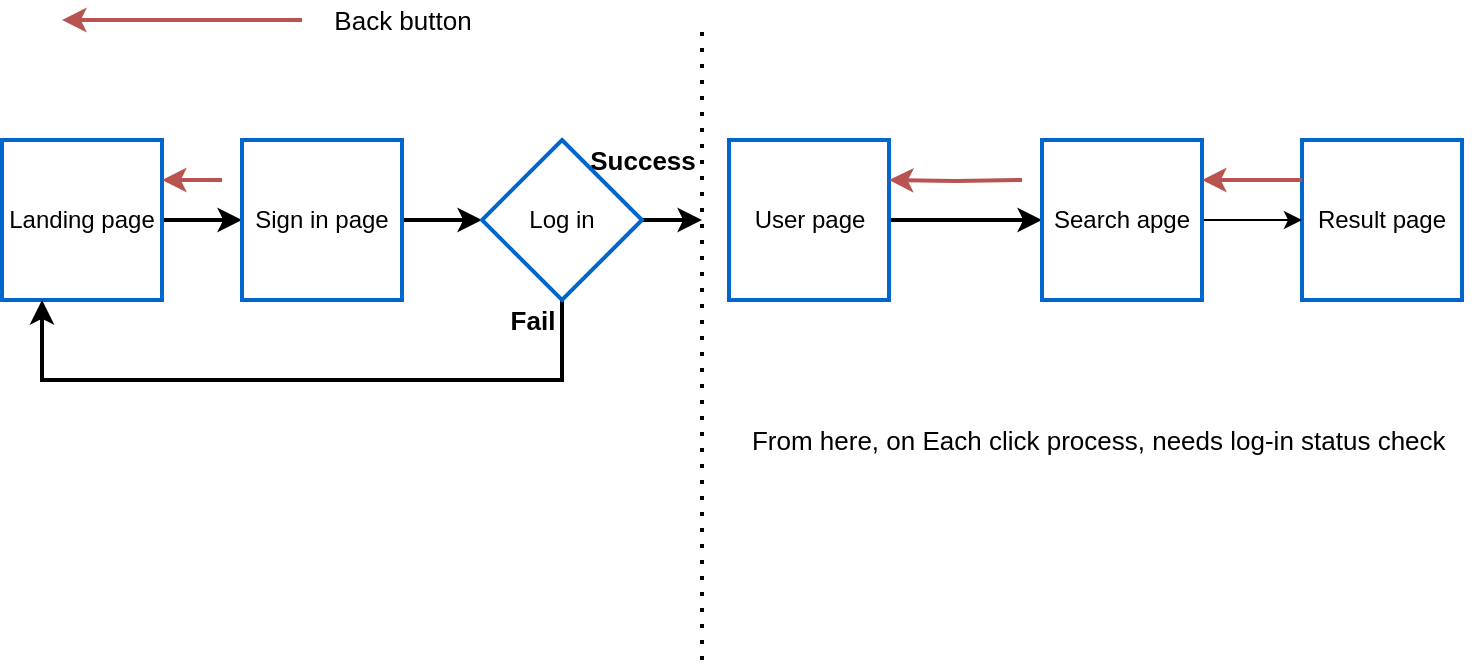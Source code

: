 <mxfile version="14.9.6" type="device"><diagram id="CkJ_HrlX2bVKTCdCD35f" name="페이지-1"><mxGraphModel dx="1024" dy="592" grid="1" gridSize="10" guides="1" tooltips="1" connect="1" arrows="1" fold="1" page="1" pageScale="1" pageWidth="827" pageHeight="1169" math="0" shadow="0"><root><mxCell id="0"/><mxCell id="1" parent="0"/><mxCell id="lmK2P4O-tnLeGbP3BONY-9" style="edgeStyle=orthogonalEdgeStyle;rounded=0;orthogonalLoop=1;jettySize=auto;html=1;exitX=1;exitY=0.5;exitDx=0;exitDy=0;strokeWidth=2;" edge="1" parent="1" source="lmK2P4O-tnLeGbP3BONY-1"><mxGeometry relative="1" as="geometry"><mxPoint x="170" y="180" as="targetPoint"/></mxGeometry></mxCell><mxCell id="lmK2P4O-tnLeGbP3BONY-1" value="Landing page" style="whiteSpace=wrap;html=1;aspect=fixed;strokeWidth=2;strokeColor=#0066CC;" vertex="1" parent="1"><mxGeometry x="50" y="140" width="80" height="80" as="geometry"/></mxCell><mxCell id="lmK2P4O-tnLeGbP3BONY-2" value="Result page" style="whiteSpace=wrap;html=1;aspect=fixed;strokeWidth=2;strokeColor=#0066CC;" vertex="1" parent="1"><mxGeometry x="700" y="140" width="80" height="80" as="geometry"/></mxCell><mxCell id="lmK2P4O-tnLeGbP3BONY-11" style="edgeStyle=orthogonalEdgeStyle;rounded=0;orthogonalLoop=1;jettySize=auto;html=1;exitX=1;exitY=0.5;exitDx=0;exitDy=0;strokeWidth=2;entryX=0;entryY=0.5;entryDx=0;entryDy=0;" edge="1" parent="1" source="lmK2P4O-tnLeGbP3BONY-3" target="lmK2P4O-tnLeGbP3BONY-10"><mxGeometry relative="1" as="geometry"><mxPoint x="280" y="180" as="targetPoint"/></mxGeometry></mxCell><mxCell id="lmK2P4O-tnLeGbP3BONY-3" value="Sign in page" style="whiteSpace=wrap;html=1;aspect=fixed;strokeWidth=2;strokeColor=#0066CC;" vertex="1" parent="1"><mxGeometry x="170" y="140" width="80" height="80" as="geometry"/></mxCell><mxCell id="lmK2P4O-tnLeGbP3BONY-13" style="edgeStyle=orthogonalEdgeStyle;rounded=0;orthogonalLoop=1;jettySize=auto;html=1;entryX=0;entryY=0.5;entryDx=0;entryDy=0;strokeWidth=2;" edge="1" parent="1" source="lmK2P4O-tnLeGbP3BONY-4" target="lmK2P4O-tnLeGbP3BONY-5"><mxGeometry relative="1" as="geometry"/></mxCell><mxCell id="lmK2P4O-tnLeGbP3BONY-4" value="User page" style="whiteSpace=wrap;html=1;aspect=fixed;strokeWidth=2;strokeColor=#0066CC;" vertex="1" parent="1"><mxGeometry x="413.5" y="140" width="80" height="80" as="geometry"/></mxCell><mxCell id="lmK2P4O-tnLeGbP3BONY-6" style="edgeStyle=orthogonalEdgeStyle;rounded=0;orthogonalLoop=1;jettySize=auto;html=1;entryX=0;entryY=0.5;entryDx=0;entryDy=0;" edge="1" parent="1" source="lmK2P4O-tnLeGbP3BONY-5" target="lmK2P4O-tnLeGbP3BONY-2"><mxGeometry relative="1" as="geometry"/></mxCell><mxCell id="lmK2P4O-tnLeGbP3BONY-5" value="Search apge" style="whiteSpace=wrap;html=1;aspect=fixed;strokeWidth=2;strokeColor=#0066CC;" vertex="1" parent="1"><mxGeometry x="570" y="140" width="80" height="80" as="geometry"/></mxCell><mxCell id="lmK2P4O-tnLeGbP3BONY-7" style="edgeStyle=orthogonalEdgeStyle;rounded=0;orthogonalLoop=1;jettySize=auto;html=1;strokeWidth=2;fillColor=#f8cecc;strokeColor=#b85450;" edge="1" parent="1"><mxGeometry relative="1" as="geometry"><mxPoint x="200" y="80" as="sourcePoint"/><mxPoint x="80" y="80" as="targetPoint"/></mxGeometry></mxCell><mxCell id="lmK2P4O-tnLeGbP3BONY-8" value="&lt;font style=&quot;font-size: 13px&quot;&gt;Back button&lt;/font&gt;" style="text;html=1;align=center;verticalAlign=middle;resizable=0;points=[];autosize=1;strokeColor=none;" vertex="1" parent="1"><mxGeometry x="210" y="70" width="80" height="20" as="geometry"/></mxCell><mxCell id="lmK2P4O-tnLeGbP3BONY-12" style="edgeStyle=orthogonalEdgeStyle;rounded=0;orthogonalLoop=1;jettySize=auto;html=1;exitX=1;exitY=0.5;exitDx=0;exitDy=0;strokeWidth=2;" edge="1" parent="1" source="lmK2P4O-tnLeGbP3BONY-10"><mxGeometry relative="1" as="geometry"><mxPoint x="400" y="180" as="targetPoint"/></mxGeometry></mxCell><mxCell id="lmK2P4O-tnLeGbP3BONY-16" style="edgeStyle=orthogonalEdgeStyle;rounded=0;orthogonalLoop=1;jettySize=auto;html=1;exitX=0.5;exitY=1;exitDx=0;exitDy=0;entryX=0.25;entryY=1;entryDx=0;entryDy=0;strokeWidth=2;" edge="1" parent="1" source="lmK2P4O-tnLeGbP3BONY-10" target="lmK2P4O-tnLeGbP3BONY-1"><mxGeometry relative="1" as="geometry"><Array as="points"><mxPoint x="330" y="260"/><mxPoint x="70" y="260"/></Array></mxGeometry></mxCell><mxCell id="lmK2P4O-tnLeGbP3BONY-10" value="Log in" style="rhombus;whiteSpace=wrap;html=1;strokeColor=#0066CC;strokeWidth=2;" vertex="1" parent="1"><mxGeometry x="290" y="140" width="80" height="80" as="geometry"/></mxCell><mxCell id="lmK2P4O-tnLeGbP3BONY-14" value="&lt;font style=&quot;font-size: 13px&quot;&gt;&lt;b&gt;Success&lt;/b&gt;&lt;/font&gt;" style="text;html=1;align=center;verticalAlign=middle;resizable=0;points=[];autosize=1;strokeColor=none;" vertex="1" parent="1"><mxGeometry x="335" y="140" width="70" height="20" as="geometry"/></mxCell><mxCell id="lmK2P4O-tnLeGbP3BONY-15" value="&lt;font style=&quot;font-size: 13px&quot;&gt;&lt;b&gt;Fail&lt;/b&gt;&lt;/font&gt;" style="text;html=1;align=center;verticalAlign=middle;resizable=0;points=[];autosize=1;strokeColor=none;" vertex="1" parent="1"><mxGeometry x="295" y="220" width="40" height="20" as="geometry"/></mxCell><mxCell id="lmK2P4O-tnLeGbP3BONY-17" style="edgeStyle=orthogonalEdgeStyle;rounded=0;orthogonalLoop=1;jettySize=auto;html=1;strokeWidth=2;fillColor=#f8cecc;strokeColor=#b85450;exitX=0;exitY=0.25;exitDx=0;exitDy=0;entryX=1;entryY=0.25;entryDx=0;entryDy=0;" edge="1" parent="1" source="lmK2P4O-tnLeGbP3BONY-2" target="lmK2P4O-tnLeGbP3BONY-5"><mxGeometry relative="1" as="geometry"><mxPoint x="740" y="120" as="sourcePoint"/><mxPoint x="620" y="120" as="targetPoint"/></mxGeometry></mxCell><mxCell id="lmK2P4O-tnLeGbP3BONY-18" style="edgeStyle=orthogonalEdgeStyle;rounded=0;orthogonalLoop=1;jettySize=auto;html=1;strokeWidth=2;fillColor=#f8cecc;strokeColor=#b85450;entryX=1;entryY=0.25;entryDx=0;entryDy=0;" edge="1" parent="1" target="lmK2P4O-tnLeGbP3BONY-4"><mxGeometry relative="1" as="geometry"><mxPoint x="560" y="160" as="sourcePoint"/><mxPoint x="660" y="170" as="targetPoint"/></mxGeometry></mxCell><mxCell id="lmK2P4O-tnLeGbP3BONY-19" value="" style="endArrow=none;dashed=1;html=1;dashPattern=1 3;strokeWidth=2;" edge="1" parent="1"><mxGeometry width="50" height="50" relative="1" as="geometry"><mxPoint x="400" y="400" as="sourcePoint"/><mxPoint x="400" y="80" as="targetPoint"/></mxGeometry></mxCell><mxCell id="lmK2P4O-tnLeGbP3BONY-20" value="&lt;font style=&quot;font-size: 13px&quot;&gt;From here, on Each click process, needs log-in status check&amp;nbsp;&amp;nbsp;&lt;/font&gt;" style="text;html=1;strokeColor=none;fillColor=none;align=center;verticalAlign=middle;whiteSpace=wrap;rounded=0;" vertex="1" parent="1"><mxGeometry x="419" y="280" width="366" height="20" as="geometry"/></mxCell><mxCell id="lmK2P4O-tnLeGbP3BONY-21" style="edgeStyle=orthogonalEdgeStyle;rounded=0;orthogonalLoop=1;jettySize=auto;html=1;strokeWidth=2;fillColor=#f8cecc;strokeColor=#b85450;" edge="1" parent="1"><mxGeometry relative="1" as="geometry"><mxPoint x="160" y="160" as="sourcePoint"/><mxPoint x="130" y="160" as="targetPoint"/></mxGeometry></mxCell></root></mxGraphModel></diagram></mxfile>